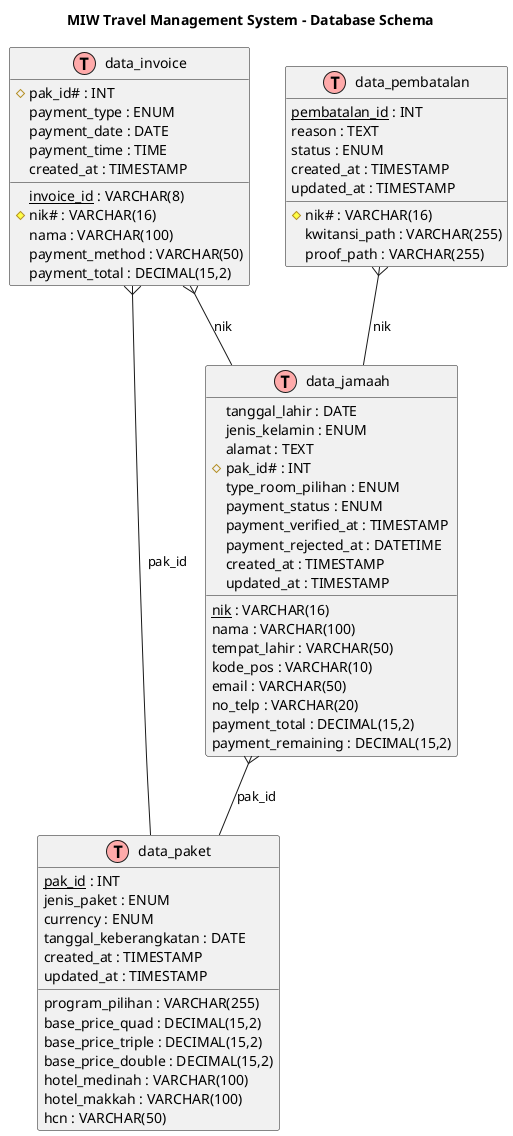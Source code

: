 @startuml MIW_Database_Diagram
!define table(x) class x << (T,#FFAAAA) >>
!define primary_key(x) <u>x</u>
!define foreign_key(x) #x#

title MIW Travel Management System - Database Schema

table(data_paket) {
    primary_key(pak_id) : INT
    jenis_paket : ENUM
    currency : ENUM
    program_pilihan : VARCHAR(255)
    tanggal_keberangkatan : DATE
    base_price_quad : DECIMAL(15,2)
    base_price_triple : DECIMAL(15,2)
    base_price_double : DECIMAL(15,2)
    hotel_medinah : VARCHAR(100)
    hotel_makkah : VARCHAR(100)
    hcn : VARCHAR(50)
    created_at : TIMESTAMP
    updated_at : TIMESTAMP
}

table(data_jamaah) {
    primary_key(nik) : VARCHAR(16)
    nama : VARCHAR(100)
    tempat_lahir : VARCHAR(50)
    tanggal_lahir : DATE
    jenis_kelamin : ENUM
    alamat : TEXT
    kode_pos : VARCHAR(10)
    email : VARCHAR(50)
    no_telp : VARCHAR(20)
    foreign_key(pak_id) : INT
    type_room_pilihan : ENUM
    payment_status : ENUM
    payment_total : DECIMAL(15,2)
    payment_remaining : DECIMAL(15,2)
    payment_verified_at : TIMESTAMP
    payment_rejected_at : DATETIME
    created_at : TIMESTAMP
    updated_at : TIMESTAMP
}

table(data_invoice) {
    primary_key(invoice_id) : VARCHAR(8)
    foreign_key(pak_id) : INT
    foreign_key(nik) : VARCHAR(16)
    nama : VARCHAR(100)
    payment_type : ENUM
    payment_method : VARCHAR(50)
    payment_total : DECIMAL(15,2)
    payment_date : DATE
    payment_time : TIME
    created_at : TIMESTAMP
}

table(data_pembatalan) {
    primary_key(pembatalan_id) : INT
    foreign_key(nik) : VARCHAR(16)
    reason : TEXT
    status : ENUM
    kwitansi_path : VARCHAR(255)
    proof_path : VARCHAR(255)
    created_at : TIMESTAMP
    updated_at : TIMESTAMP
}

' Relationships
data_jamaah }-- data_paket : pak_id
data_invoice }-- data_paket : pak_id
data_invoice }-- data_jamaah : nik
data_pembatalan }-- data_jamaah : nik

@enduml
